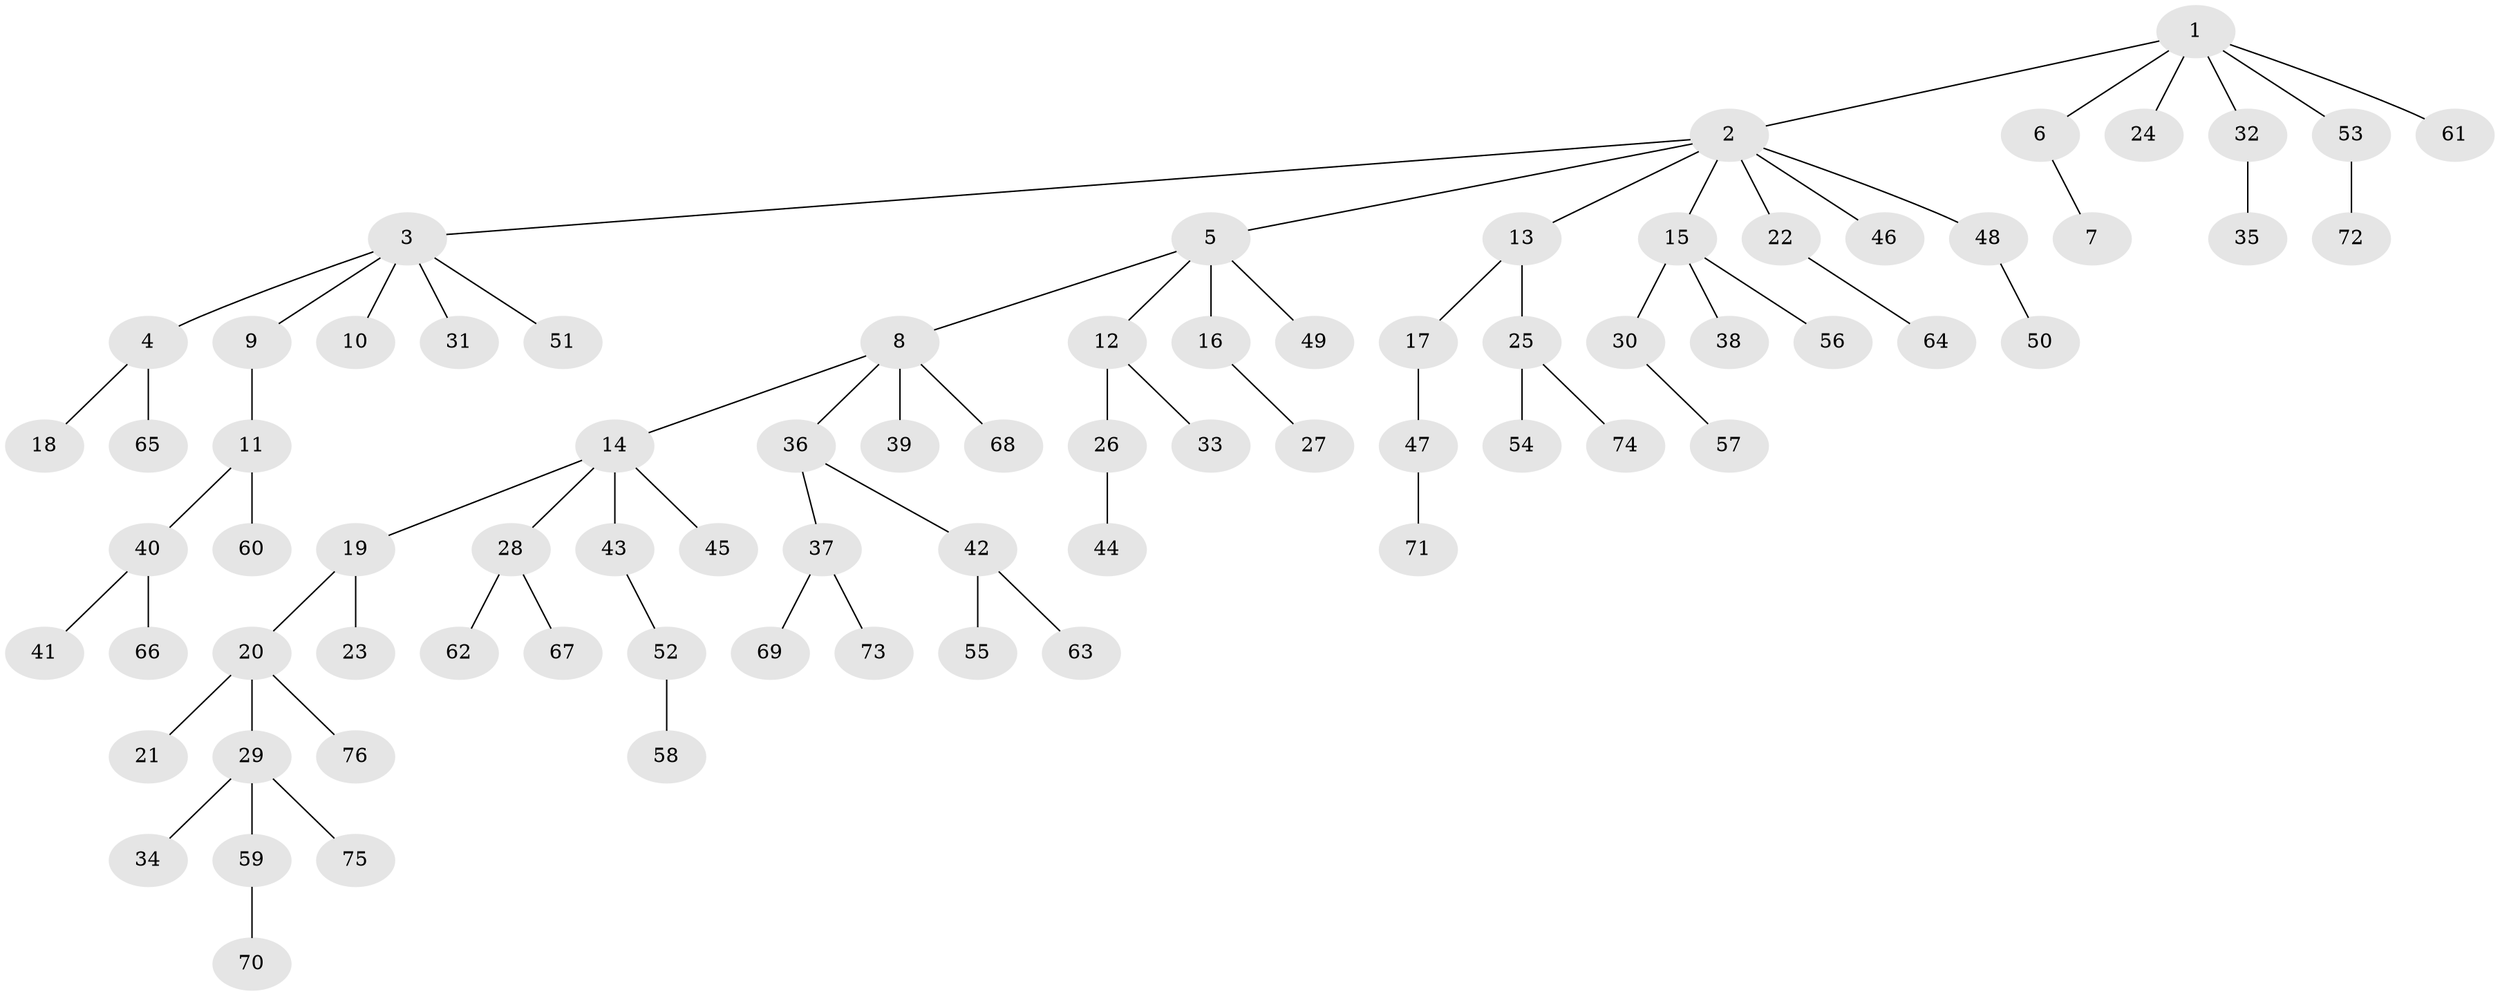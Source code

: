// coarse degree distribution, {2: 0.2894736842105263, 1: 0.47368421052631576, 4: 0.05263157894736842, 3: 0.13157894736842105, 6: 0.02631578947368421, 5: 0.02631578947368421}
// Generated by graph-tools (version 1.1) at 2025/37/03/04/25 23:37:29]
// undirected, 76 vertices, 75 edges
graph export_dot {
  node [color=gray90,style=filled];
  1;
  2;
  3;
  4;
  5;
  6;
  7;
  8;
  9;
  10;
  11;
  12;
  13;
  14;
  15;
  16;
  17;
  18;
  19;
  20;
  21;
  22;
  23;
  24;
  25;
  26;
  27;
  28;
  29;
  30;
  31;
  32;
  33;
  34;
  35;
  36;
  37;
  38;
  39;
  40;
  41;
  42;
  43;
  44;
  45;
  46;
  47;
  48;
  49;
  50;
  51;
  52;
  53;
  54;
  55;
  56;
  57;
  58;
  59;
  60;
  61;
  62;
  63;
  64;
  65;
  66;
  67;
  68;
  69;
  70;
  71;
  72;
  73;
  74;
  75;
  76;
  1 -- 2;
  1 -- 6;
  1 -- 24;
  1 -- 32;
  1 -- 53;
  1 -- 61;
  2 -- 3;
  2 -- 5;
  2 -- 13;
  2 -- 15;
  2 -- 22;
  2 -- 46;
  2 -- 48;
  3 -- 4;
  3 -- 9;
  3 -- 10;
  3 -- 31;
  3 -- 51;
  4 -- 18;
  4 -- 65;
  5 -- 8;
  5 -- 12;
  5 -- 16;
  5 -- 49;
  6 -- 7;
  8 -- 14;
  8 -- 36;
  8 -- 39;
  8 -- 68;
  9 -- 11;
  11 -- 40;
  11 -- 60;
  12 -- 26;
  12 -- 33;
  13 -- 17;
  13 -- 25;
  14 -- 19;
  14 -- 28;
  14 -- 43;
  14 -- 45;
  15 -- 30;
  15 -- 38;
  15 -- 56;
  16 -- 27;
  17 -- 47;
  19 -- 20;
  19 -- 23;
  20 -- 21;
  20 -- 29;
  20 -- 76;
  22 -- 64;
  25 -- 54;
  25 -- 74;
  26 -- 44;
  28 -- 62;
  28 -- 67;
  29 -- 34;
  29 -- 59;
  29 -- 75;
  30 -- 57;
  32 -- 35;
  36 -- 37;
  36 -- 42;
  37 -- 69;
  37 -- 73;
  40 -- 41;
  40 -- 66;
  42 -- 55;
  42 -- 63;
  43 -- 52;
  47 -- 71;
  48 -- 50;
  52 -- 58;
  53 -- 72;
  59 -- 70;
}
